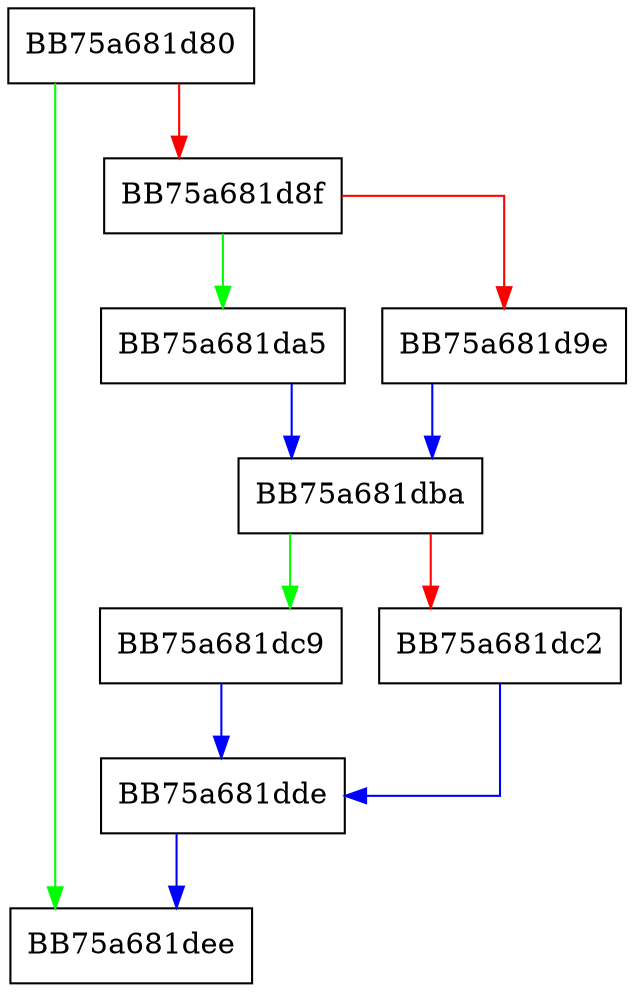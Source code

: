 digraph get_object_reuse_rate {
  node [shape="box"];
  graph [splines=ortho];
  BB75a681d80 -> BB75a681dee [color="green"];
  BB75a681d80 -> BB75a681d8f [color="red"];
  BB75a681d8f -> BB75a681da5 [color="green"];
  BB75a681d8f -> BB75a681d9e [color="red"];
  BB75a681d9e -> BB75a681dba [color="blue"];
  BB75a681da5 -> BB75a681dba [color="blue"];
  BB75a681dba -> BB75a681dc9 [color="green"];
  BB75a681dba -> BB75a681dc2 [color="red"];
  BB75a681dc2 -> BB75a681dde [color="blue"];
  BB75a681dc9 -> BB75a681dde [color="blue"];
  BB75a681dde -> BB75a681dee [color="blue"];
}